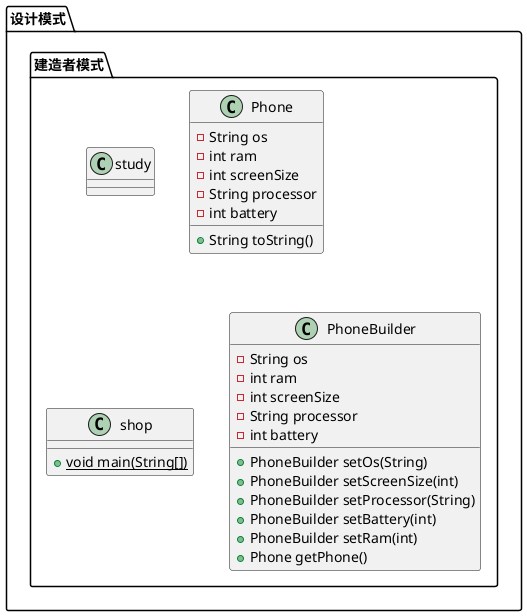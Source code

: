 @startuml
class 设计模式.建造者模式.study {
}
class 设计模式.建造者模式.Phone {
- String os
- int ram
- int screenSize
- String processor
- int battery
+ String toString()
}


class 设计模式.建造者模式.shop {
+ {static} void main(String[])
}

class 设计模式.建造者模式.PhoneBuilder {
- String os
- int ram
- int screenSize
- String processor
- int battery
+ PhoneBuilder setOs(String)
+ PhoneBuilder setScreenSize(int)
+ PhoneBuilder setProcessor(String)
+ PhoneBuilder setBattery(int)
+ PhoneBuilder setRam(int)
+ Phone getPhone()
}


@enduml